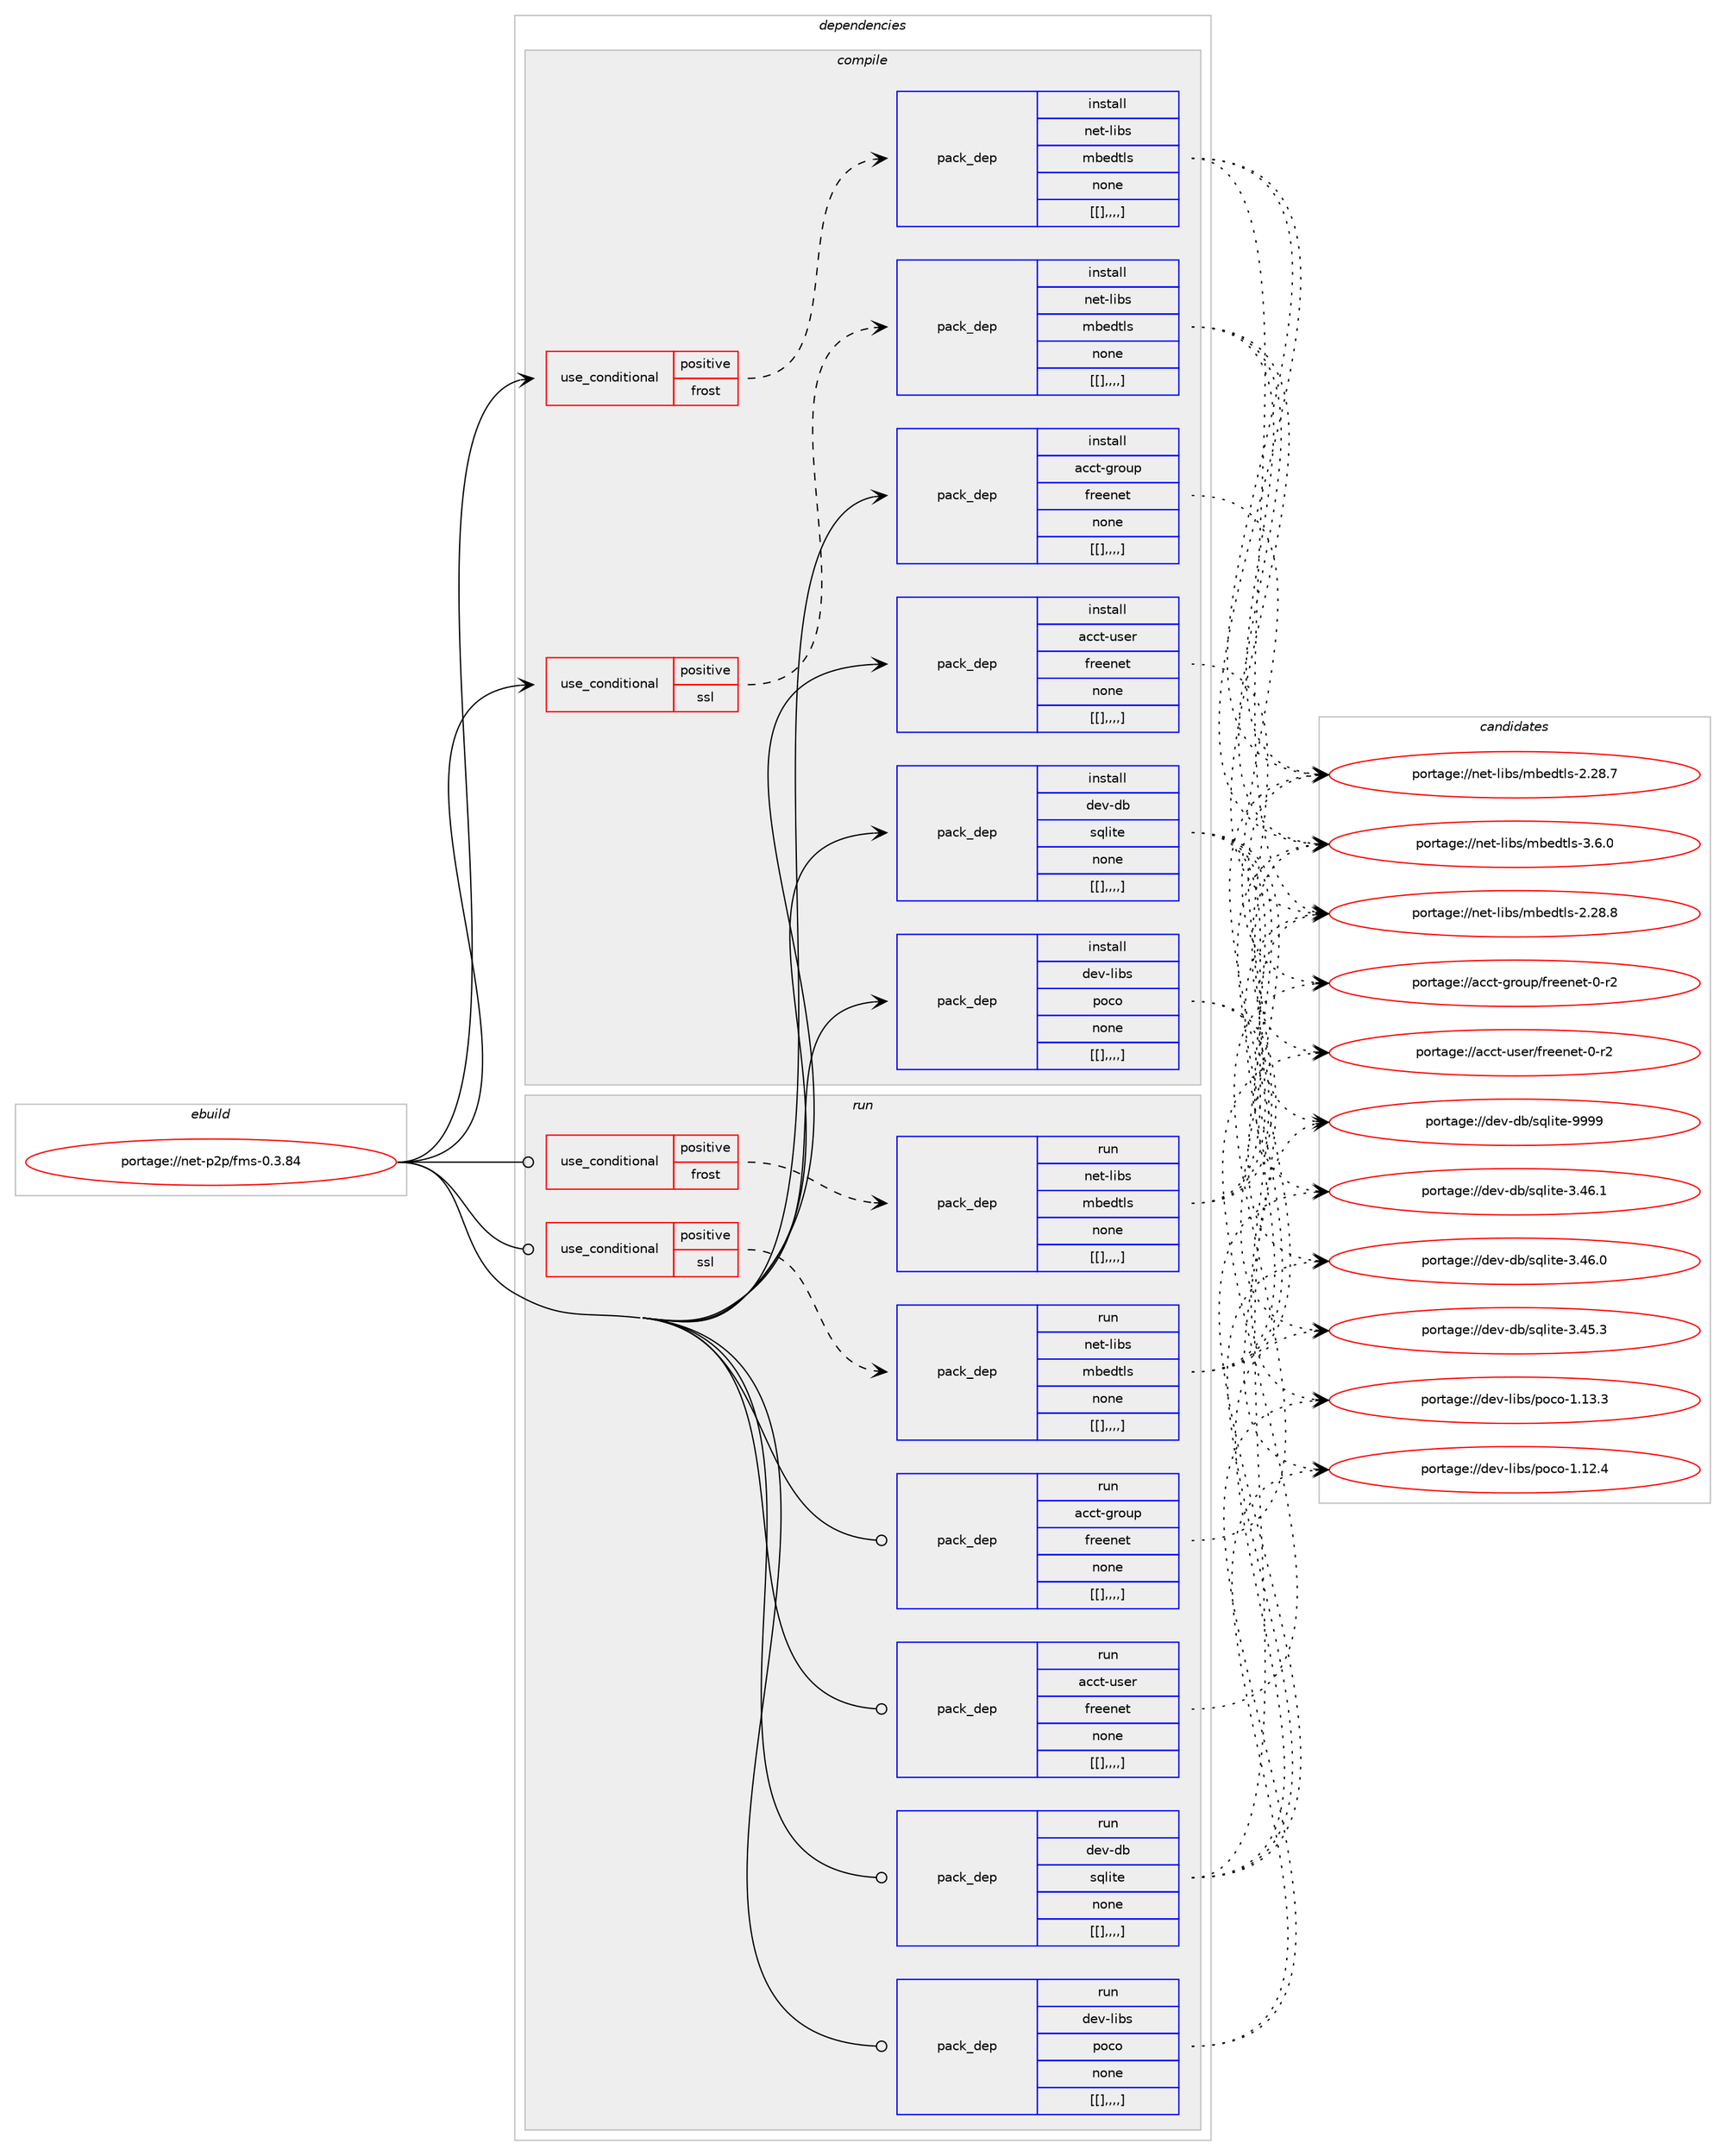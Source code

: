digraph prolog {

# *************
# Graph options
# *************

newrank=true;
concentrate=true;
compound=true;
graph [rankdir=LR,fontname=Helvetica,fontsize=10,ranksep=1.5];#, ranksep=2.5, nodesep=0.2];
edge  [arrowhead=vee];
node  [fontname=Helvetica,fontsize=10];

# **********
# The ebuild
# **********

subgraph cluster_leftcol {
color=gray;
label=<<i>ebuild</i>>;
id [label="portage://net-p2p/fms-0.3.84", color=red, width=4, href="../net-p2p/fms-0.3.84.svg"];
}

# ****************
# The dependencies
# ****************

subgraph cluster_midcol {
color=gray;
label=<<i>dependencies</i>>;
subgraph cluster_compile {
fillcolor="#eeeeee";
style=filled;
label=<<i>compile</i>>;
subgraph cond104447 {
dependency397619 [label=<<TABLE BORDER="0" CELLBORDER="1" CELLSPACING="0" CELLPADDING="4"><TR><TD ROWSPAN="3" CELLPADDING="10">use_conditional</TD></TR><TR><TD>positive</TD></TR><TR><TD>frost</TD></TR></TABLE>>, shape=none, color=red];
subgraph pack290264 {
dependency397620 [label=<<TABLE BORDER="0" CELLBORDER="1" CELLSPACING="0" CELLPADDING="4" WIDTH="220"><TR><TD ROWSPAN="6" CELLPADDING="30">pack_dep</TD></TR><TR><TD WIDTH="110">install</TD></TR><TR><TD>net-libs</TD></TR><TR><TD>mbedtls</TD></TR><TR><TD>none</TD></TR><TR><TD>[[],,,,]</TD></TR></TABLE>>, shape=none, color=blue];
}
dependency397619:e -> dependency397620:w [weight=20,style="dashed",arrowhead="vee"];
}
id:e -> dependency397619:w [weight=20,style="solid",arrowhead="vee"];
subgraph cond104448 {
dependency397621 [label=<<TABLE BORDER="0" CELLBORDER="1" CELLSPACING="0" CELLPADDING="4"><TR><TD ROWSPAN="3" CELLPADDING="10">use_conditional</TD></TR><TR><TD>positive</TD></TR><TR><TD>ssl</TD></TR></TABLE>>, shape=none, color=red];
subgraph pack290265 {
dependency397622 [label=<<TABLE BORDER="0" CELLBORDER="1" CELLSPACING="0" CELLPADDING="4" WIDTH="220"><TR><TD ROWSPAN="6" CELLPADDING="30">pack_dep</TD></TR><TR><TD WIDTH="110">install</TD></TR><TR><TD>net-libs</TD></TR><TR><TD>mbedtls</TD></TR><TR><TD>none</TD></TR><TR><TD>[[],,,,]</TD></TR></TABLE>>, shape=none, color=blue];
}
dependency397621:e -> dependency397622:w [weight=20,style="dashed",arrowhead="vee"];
}
id:e -> dependency397621:w [weight=20,style="solid",arrowhead="vee"];
subgraph pack290266 {
dependency397623 [label=<<TABLE BORDER="0" CELLBORDER="1" CELLSPACING="0" CELLPADDING="4" WIDTH="220"><TR><TD ROWSPAN="6" CELLPADDING="30">pack_dep</TD></TR><TR><TD WIDTH="110">install</TD></TR><TR><TD>acct-group</TD></TR><TR><TD>freenet</TD></TR><TR><TD>none</TD></TR><TR><TD>[[],,,,]</TD></TR></TABLE>>, shape=none, color=blue];
}
id:e -> dependency397623:w [weight=20,style="solid",arrowhead="vee"];
subgraph pack290267 {
dependency397624 [label=<<TABLE BORDER="0" CELLBORDER="1" CELLSPACING="0" CELLPADDING="4" WIDTH="220"><TR><TD ROWSPAN="6" CELLPADDING="30">pack_dep</TD></TR><TR><TD WIDTH="110">install</TD></TR><TR><TD>acct-user</TD></TR><TR><TD>freenet</TD></TR><TR><TD>none</TD></TR><TR><TD>[[],,,,]</TD></TR></TABLE>>, shape=none, color=blue];
}
id:e -> dependency397624:w [weight=20,style="solid",arrowhead="vee"];
subgraph pack290268 {
dependency397625 [label=<<TABLE BORDER="0" CELLBORDER="1" CELLSPACING="0" CELLPADDING="4" WIDTH="220"><TR><TD ROWSPAN="6" CELLPADDING="30">pack_dep</TD></TR><TR><TD WIDTH="110">install</TD></TR><TR><TD>dev-db</TD></TR><TR><TD>sqlite</TD></TR><TR><TD>none</TD></TR><TR><TD>[[],,,,]</TD></TR></TABLE>>, shape=none, color=blue];
}
id:e -> dependency397625:w [weight=20,style="solid",arrowhead="vee"];
subgraph pack290269 {
dependency397626 [label=<<TABLE BORDER="0" CELLBORDER="1" CELLSPACING="0" CELLPADDING="4" WIDTH="220"><TR><TD ROWSPAN="6" CELLPADDING="30">pack_dep</TD></TR><TR><TD WIDTH="110">install</TD></TR><TR><TD>dev-libs</TD></TR><TR><TD>poco</TD></TR><TR><TD>none</TD></TR><TR><TD>[[],,,,]</TD></TR></TABLE>>, shape=none, color=blue];
}
id:e -> dependency397626:w [weight=20,style="solid",arrowhead="vee"];
}
subgraph cluster_compileandrun {
fillcolor="#eeeeee";
style=filled;
label=<<i>compile and run</i>>;
}
subgraph cluster_run {
fillcolor="#eeeeee";
style=filled;
label=<<i>run</i>>;
subgraph cond104449 {
dependency397627 [label=<<TABLE BORDER="0" CELLBORDER="1" CELLSPACING="0" CELLPADDING="4"><TR><TD ROWSPAN="3" CELLPADDING="10">use_conditional</TD></TR><TR><TD>positive</TD></TR><TR><TD>frost</TD></TR></TABLE>>, shape=none, color=red];
subgraph pack290270 {
dependency397628 [label=<<TABLE BORDER="0" CELLBORDER="1" CELLSPACING="0" CELLPADDING="4" WIDTH="220"><TR><TD ROWSPAN="6" CELLPADDING="30">pack_dep</TD></TR><TR><TD WIDTH="110">run</TD></TR><TR><TD>net-libs</TD></TR><TR><TD>mbedtls</TD></TR><TR><TD>none</TD></TR><TR><TD>[[],,,,]</TD></TR></TABLE>>, shape=none, color=blue];
}
dependency397627:e -> dependency397628:w [weight=20,style="dashed",arrowhead="vee"];
}
id:e -> dependency397627:w [weight=20,style="solid",arrowhead="odot"];
subgraph cond104450 {
dependency397629 [label=<<TABLE BORDER="0" CELLBORDER="1" CELLSPACING="0" CELLPADDING="4"><TR><TD ROWSPAN="3" CELLPADDING="10">use_conditional</TD></TR><TR><TD>positive</TD></TR><TR><TD>ssl</TD></TR></TABLE>>, shape=none, color=red];
subgraph pack290271 {
dependency397630 [label=<<TABLE BORDER="0" CELLBORDER="1" CELLSPACING="0" CELLPADDING="4" WIDTH="220"><TR><TD ROWSPAN="6" CELLPADDING="30">pack_dep</TD></TR><TR><TD WIDTH="110">run</TD></TR><TR><TD>net-libs</TD></TR><TR><TD>mbedtls</TD></TR><TR><TD>none</TD></TR><TR><TD>[[],,,,]</TD></TR></TABLE>>, shape=none, color=blue];
}
dependency397629:e -> dependency397630:w [weight=20,style="dashed",arrowhead="vee"];
}
id:e -> dependency397629:w [weight=20,style="solid",arrowhead="odot"];
subgraph pack290272 {
dependency397631 [label=<<TABLE BORDER="0" CELLBORDER="1" CELLSPACING="0" CELLPADDING="4" WIDTH="220"><TR><TD ROWSPAN="6" CELLPADDING="30">pack_dep</TD></TR><TR><TD WIDTH="110">run</TD></TR><TR><TD>acct-group</TD></TR><TR><TD>freenet</TD></TR><TR><TD>none</TD></TR><TR><TD>[[],,,,]</TD></TR></TABLE>>, shape=none, color=blue];
}
id:e -> dependency397631:w [weight=20,style="solid",arrowhead="odot"];
subgraph pack290273 {
dependency397632 [label=<<TABLE BORDER="0" CELLBORDER="1" CELLSPACING="0" CELLPADDING="4" WIDTH="220"><TR><TD ROWSPAN="6" CELLPADDING="30">pack_dep</TD></TR><TR><TD WIDTH="110">run</TD></TR><TR><TD>acct-user</TD></TR><TR><TD>freenet</TD></TR><TR><TD>none</TD></TR><TR><TD>[[],,,,]</TD></TR></TABLE>>, shape=none, color=blue];
}
id:e -> dependency397632:w [weight=20,style="solid",arrowhead="odot"];
subgraph pack290274 {
dependency397633 [label=<<TABLE BORDER="0" CELLBORDER="1" CELLSPACING="0" CELLPADDING="4" WIDTH="220"><TR><TD ROWSPAN="6" CELLPADDING="30">pack_dep</TD></TR><TR><TD WIDTH="110">run</TD></TR><TR><TD>dev-db</TD></TR><TR><TD>sqlite</TD></TR><TR><TD>none</TD></TR><TR><TD>[[],,,,]</TD></TR></TABLE>>, shape=none, color=blue];
}
id:e -> dependency397633:w [weight=20,style="solid",arrowhead="odot"];
subgraph pack290275 {
dependency397634 [label=<<TABLE BORDER="0" CELLBORDER="1" CELLSPACING="0" CELLPADDING="4" WIDTH="220"><TR><TD ROWSPAN="6" CELLPADDING="30">pack_dep</TD></TR><TR><TD WIDTH="110">run</TD></TR><TR><TD>dev-libs</TD></TR><TR><TD>poco</TD></TR><TR><TD>none</TD></TR><TR><TD>[[],,,,]</TD></TR></TABLE>>, shape=none, color=blue];
}
id:e -> dependency397634:w [weight=20,style="solid",arrowhead="odot"];
}
}

# **************
# The candidates
# **************

subgraph cluster_choices {
rank=same;
color=gray;
label=<<i>candidates</i>>;

subgraph choice290264 {
color=black;
nodesep=1;
choice11010111645108105981154710998101100116108115455146544648 [label="portage://net-libs/mbedtls-3.6.0", color=red, width=4,href="../net-libs/mbedtls-3.6.0.svg"];
choice1101011164510810598115471099810110011610811545504650564656 [label="portage://net-libs/mbedtls-2.28.8", color=red, width=4,href="../net-libs/mbedtls-2.28.8.svg"];
choice1101011164510810598115471099810110011610811545504650564655 [label="portage://net-libs/mbedtls-2.28.7", color=red, width=4,href="../net-libs/mbedtls-2.28.7.svg"];
dependency397620:e -> choice11010111645108105981154710998101100116108115455146544648:w [style=dotted,weight="100"];
dependency397620:e -> choice1101011164510810598115471099810110011610811545504650564656:w [style=dotted,weight="100"];
dependency397620:e -> choice1101011164510810598115471099810110011610811545504650564655:w [style=dotted,weight="100"];
}
subgraph choice290265 {
color=black;
nodesep=1;
choice11010111645108105981154710998101100116108115455146544648 [label="portage://net-libs/mbedtls-3.6.0", color=red, width=4,href="../net-libs/mbedtls-3.6.0.svg"];
choice1101011164510810598115471099810110011610811545504650564656 [label="portage://net-libs/mbedtls-2.28.8", color=red, width=4,href="../net-libs/mbedtls-2.28.8.svg"];
choice1101011164510810598115471099810110011610811545504650564655 [label="portage://net-libs/mbedtls-2.28.7", color=red, width=4,href="../net-libs/mbedtls-2.28.7.svg"];
dependency397622:e -> choice11010111645108105981154710998101100116108115455146544648:w [style=dotted,weight="100"];
dependency397622:e -> choice1101011164510810598115471099810110011610811545504650564656:w [style=dotted,weight="100"];
dependency397622:e -> choice1101011164510810598115471099810110011610811545504650564655:w [style=dotted,weight="100"];
}
subgraph choice290266 {
color=black;
nodesep=1;
choice979999116451031141111171124710211410110111010111645484511450 [label="portage://acct-group/freenet-0-r2", color=red, width=4,href="../acct-group/freenet-0-r2.svg"];
dependency397623:e -> choice979999116451031141111171124710211410110111010111645484511450:w [style=dotted,weight="100"];
}
subgraph choice290267 {
color=black;
nodesep=1;
choice979999116451171151011144710211410110111010111645484511450 [label="portage://acct-user/freenet-0-r2", color=red, width=4,href="../acct-user/freenet-0-r2.svg"];
dependency397624:e -> choice979999116451171151011144710211410110111010111645484511450:w [style=dotted,weight="100"];
}
subgraph choice290268 {
color=black;
nodesep=1;
choice1001011184510098471151131081051161014557575757 [label="portage://dev-db/sqlite-9999", color=red, width=4,href="../dev-db/sqlite-9999.svg"];
choice10010111845100984711511310810511610145514652544649 [label="portage://dev-db/sqlite-3.46.1", color=red, width=4,href="../dev-db/sqlite-3.46.1.svg"];
choice10010111845100984711511310810511610145514652544648 [label="portage://dev-db/sqlite-3.46.0", color=red, width=4,href="../dev-db/sqlite-3.46.0.svg"];
choice10010111845100984711511310810511610145514652534651 [label="portage://dev-db/sqlite-3.45.3", color=red, width=4,href="../dev-db/sqlite-3.45.3.svg"];
dependency397625:e -> choice1001011184510098471151131081051161014557575757:w [style=dotted,weight="100"];
dependency397625:e -> choice10010111845100984711511310810511610145514652544649:w [style=dotted,weight="100"];
dependency397625:e -> choice10010111845100984711511310810511610145514652544648:w [style=dotted,weight="100"];
dependency397625:e -> choice10010111845100984711511310810511610145514652534651:w [style=dotted,weight="100"];
}
subgraph choice290269 {
color=black;
nodesep=1;
choice1001011184510810598115471121119911145494649514651 [label="portage://dev-libs/poco-1.13.3", color=red, width=4,href="../dev-libs/poco-1.13.3.svg"];
choice1001011184510810598115471121119911145494649504652 [label="portage://dev-libs/poco-1.12.4", color=red, width=4,href="../dev-libs/poco-1.12.4.svg"];
dependency397626:e -> choice1001011184510810598115471121119911145494649514651:w [style=dotted,weight="100"];
dependency397626:e -> choice1001011184510810598115471121119911145494649504652:w [style=dotted,weight="100"];
}
subgraph choice290270 {
color=black;
nodesep=1;
choice11010111645108105981154710998101100116108115455146544648 [label="portage://net-libs/mbedtls-3.6.0", color=red, width=4,href="../net-libs/mbedtls-3.6.0.svg"];
choice1101011164510810598115471099810110011610811545504650564656 [label="portage://net-libs/mbedtls-2.28.8", color=red, width=4,href="../net-libs/mbedtls-2.28.8.svg"];
choice1101011164510810598115471099810110011610811545504650564655 [label="portage://net-libs/mbedtls-2.28.7", color=red, width=4,href="../net-libs/mbedtls-2.28.7.svg"];
dependency397628:e -> choice11010111645108105981154710998101100116108115455146544648:w [style=dotted,weight="100"];
dependency397628:e -> choice1101011164510810598115471099810110011610811545504650564656:w [style=dotted,weight="100"];
dependency397628:e -> choice1101011164510810598115471099810110011610811545504650564655:w [style=dotted,weight="100"];
}
subgraph choice290271 {
color=black;
nodesep=1;
choice11010111645108105981154710998101100116108115455146544648 [label="portage://net-libs/mbedtls-3.6.0", color=red, width=4,href="../net-libs/mbedtls-3.6.0.svg"];
choice1101011164510810598115471099810110011610811545504650564656 [label="portage://net-libs/mbedtls-2.28.8", color=red, width=4,href="../net-libs/mbedtls-2.28.8.svg"];
choice1101011164510810598115471099810110011610811545504650564655 [label="portage://net-libs/mbedtls-2.28.7", color=red, width=4,href="../net-libs/mbedtls-2.28.7.svg"];
dependency397630:e -> choice11010111645108105981154710998101100116108115455146544648:w [style=dotted,weight="100"];
dependency397630:e -> choice1101011164510810598115471099810110011610811545504650564656:w [style=dotted,weight="100"];
dependency397630:e -> choice1101011164510810598115471099810110011610811545504650564655:w [style=dotted,weight="100"];
}
subgraph choice290272 {
color=black;
nodesep=1;
choice979999116451031141111171124710211410110111010111645484511450 [label="portage://acct-group/freenet-0-r2", color=red, width=4,href="../acct-group/freenet-0-r2.svg"];
dependency397631:e -> choice979999116451031141111171124710211410110111010111645484511450:w [style=dotted,weight="100"];
}
subgraph choice290273 {
color=black;
nodesep=1;
choice979999116451171151011144710211410110111010111645484511450 [label="portage://acct-user/freenet-0-r2", color=red, width=4,href="../acct-user/freenet-0-r2.svg"];
dependency397632:e -> choice979999116451171151011144710211410110111010111645484511450:w [style=dotted,weight="100"];
}
subgraph choice290274 {
color=black;
nodesep=1;
choice1001011184510098471151131081051161014557575757 [label="portage://dev-db/sqlite-9999", color=red, width=4,href="../dev-db/sqlite-9999.svg"];
choice10010111845100984711511310810511610145514652544649 [label="portage://dev-db/sqlite-3.46.1", color=red, width=4,href="../dev-db/sqlite-3.46.1.svg"];
choice10010111845100984711511310810511610145514652544648 [label="portage://dev-db/sqlite-3.46.0", color=red, width=4,href="../dev-db/sqlite-3.46.0.svg"];
choice10010111845100984711511310810511610145514652534651 [label="portage://dev-db/sqlite-3.45.3", color=red, width=4,href="../dev-db/sqlite-3.45.3.svg"];
dependency397633:e -> choice1001011184510098471151131081051161014557575757:w [style=dotted,weight="100"];
dependency397633:e -> choice10010111845100984711511310810511610145514652544649:w [style=dotted,weight="100"];
dependency397633:e -> choice10010111845100984711511310810511610145514652544648:w [style=dotted,weight="100"];
dependency397633:e -> choice10010111845100984711511310810511610145514652534651:w [style=dotted,weight="100"];
}
subgraph choice290275 {
color=black;
nodesep=1;
choice1001011184510810598115471121119911145494649514651 [label="portage://dev-libs/poco-1.13.3", color=red, width=4,href="../dev-libs/poco-1.13.3.svg"];
choice1001011184510810598115471121119911145494649504652 [label="portage://dev-libs/poco-1.12.4", color=red, width=4,href="../dev-libs/poco-1.12.4.svg"];
dependency397634:e -> choice1001011184510810598115471121119911145494649514651:w [style=dotted,weight="100"];
dependency397634:e -> choice1001011184510810598115471121119911145494649504652:w [style=dotted,weight="100"];
}
}

}
